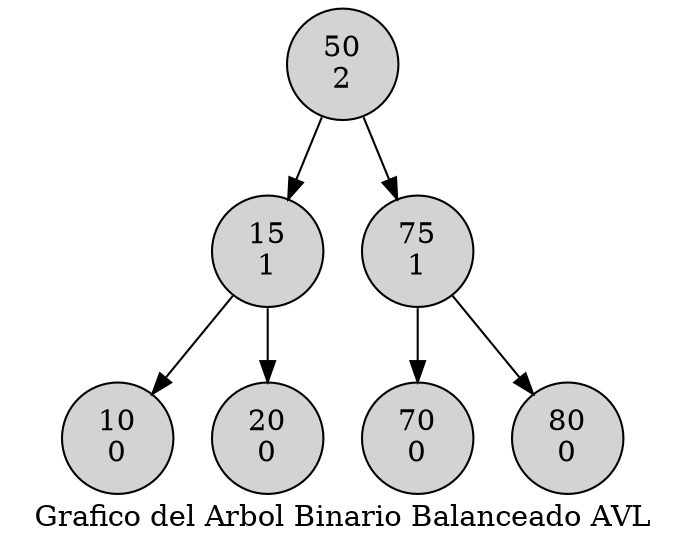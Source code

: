 digraph D{
node [shape=circle style=filled ] 
label= " Grafico del Arbol Binario Balanceado AVL " 
"50
2" -> "15
1" 
"15
1" -> "10
0" 
"15
1" -> "20
0" 
"50
2" -> "75
1" 
"75
1" -> "70
0" 
"75
1" -> "80
0" 

}
